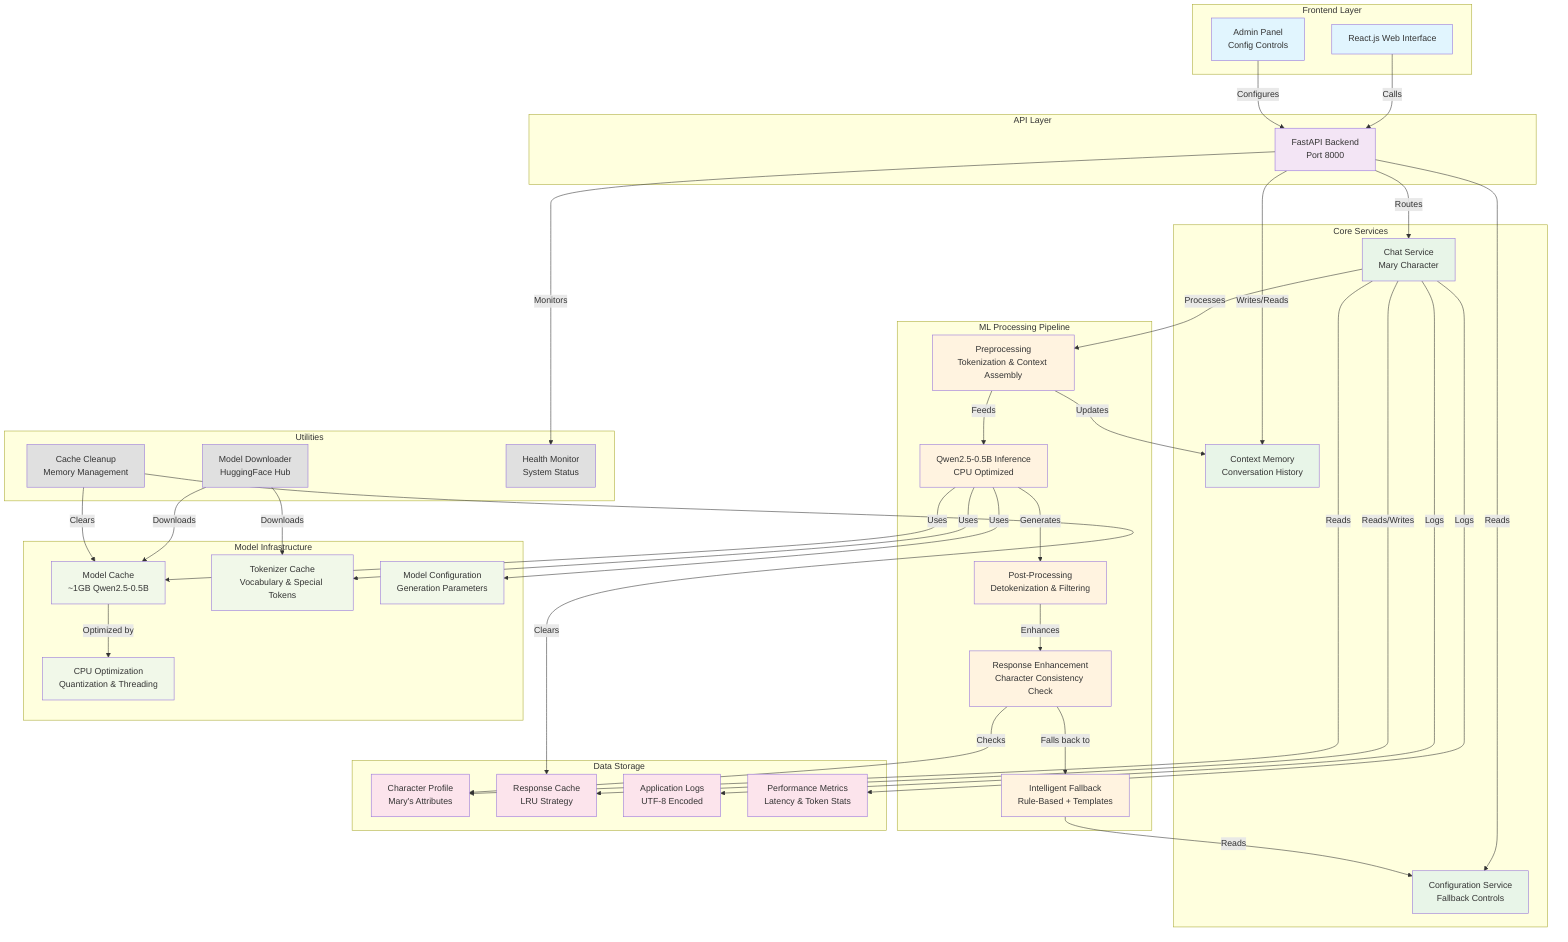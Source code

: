 graph TB
  subgraph Frontend Layer
    UI[React.js Web Interface]
    Admin[Admin Panel<br>Config Controls]
  end

  subgraph API Layer
    API[FastAPI Backend<br>Port 8000]
  end

  subgraph Core Services
    Chat[Chat Service<br>Mary Character]
    Config[Configuration Service<br>Fallback Controls]
    Memory[Context Memory<br>Conversation History]
  end

  subgraph ML Processing Pipeline
    PreProc[Preprocessing<br>Tokenization & Context Assembly]
    Inference[Qwen2.5-0.5B Inference<br>CPU Optimized]
    PostProc[Post-Processing<br>Detokenization & Filtering]
    Enhanced[Response Enhancement<br>Character Consistency Check]
    Fallback[Intelligent Fallback<br>Rule-Based + Templates]
  end

  subgraph Model Infrastructure
    ModelCache[Model Cache<br>~1GB Qwen2.5-0.5B]
    Tokenizer[Tokenizer Cache<br>Vocabulary & Special Tokens]
    ModelConfig[Model Configuration<br>Generation Parameters]
    Optimizer[CPU Optimization<br>Quantization & Threading]
  end

  subgraph Data Storage
    Profile[Character Profile<br>Mary's Attributes]
    Cache[Response Cache<br>LRU Strategy]
    Logs[Application Logs<br>UTF-8 Encoded]
    Stats[Performance Metrics<br>Latency & Token Stats]
  end

  subgraph Utilities
    Download[Model Downloader<br>HuggingFace Hub]
    Cleanup[Cache Cleanup<br>Memory Management]
    Health[Health Monitor<br>System Status]
  end

  %% Connections between layers
  UI -- Calls --> API
  Admin -- Configures --> API

  API -- Routes --> Chat
  API -- Reads --> Config
  API -- Writes/Reads --> Memory
  API -- Monitors --> Health

  Chat -- Processes --> PreProc
  PreProc -- Feeds --> Inference
  Inference -- Generates --> PostProc
  PostProc -- Enhances --> Enhanced
  Enhanced -- Falls back to --> Fallback

  Inference -- Uses --> ModelCache
  Inference -- Uses --> Tokenizer
  Inference -- Uses --> ModelConfig
  ModelCache -- Optimized by --> Optimizer

  Chat -- Reads --> Profile
  Chat -- Reads/Writes --> Cache
  Chat -- Logs --> Stats
  Chat -- Logs --> Logs

  Download -- Downloads --> ModelCache
  Download -- Downloads --> Tokenizer
  Cleanup -- Clears --> ModelCache
  Cleanup -- Clears --> Cache

  PreProc -- Updates --> Memory
  Fallback -- Reads --> Config
  Enhanced -- Checks --> Profile

  %% Styling
  classDef frontend fill:#e1f5fe
  classDef api fill:#f3e5f5
  classDef core fill:#e8f5e8
  classDef ml fill:#fff3e0
  classDef model fill:#f1f8e9
  classDef data fill:#fce4ec
  classDef utils fill:#e0e0e0

  class UI,Admin frontend
  class API api
  class Chat,Config,Memory core
  class PreProc,Inference,PostProc,Enhanced,Fallback ml
  class ModelCache,Tokenizer,ModelConfig,Optimizer model
  class Profile,Cache,Logs,Stats data
  class Download,Cleanup,Health utils